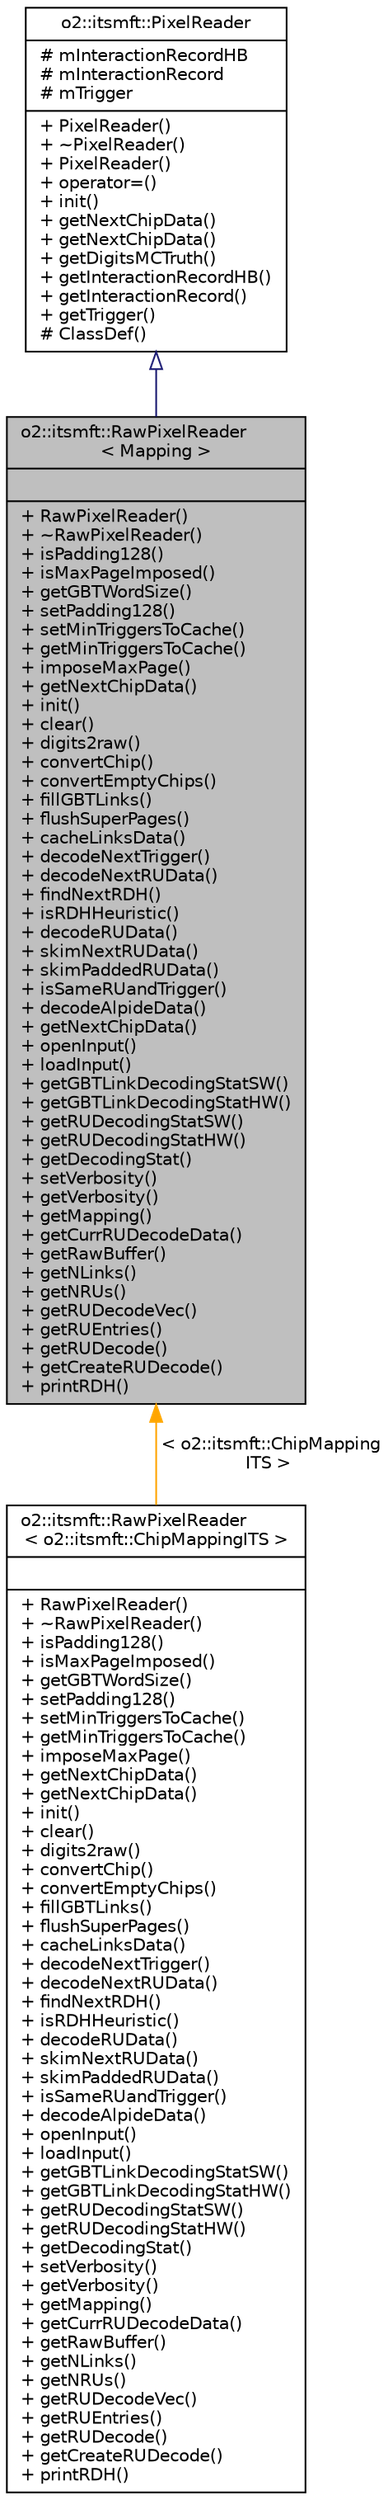 digraph "o2::itsmft::RawPixelReader&lt; Mapping &gt;"
{
 // INTERACTIVE_SVG=YES
  bgcolor="transparent";
  edge [fontname="Helvetica",fontsize="10",labelfontname="Helvetica",labelfontsize="10"];
  node [fontname="Helvetica",fontsize="10",shape=record];
  Node1 [label="{o2::itsmft::RawPixelReader\l\< Mapping \>\n||+ RawPixelReader()\l+ ~RawPixelReader()\l+ isPadding128()\l+ isMaxPageImposed()\l+ getGBTWordSize()\l+ setPadding128()\l+ setMinTriggersToCache()\l+ getMinTriggersToCache()\l+ imposeMaxPage()\l+ getNextChipData()\l+ init()\l+ clear()\l+ digits2raw()\l+ convertChip()\l+ convertEmptyChips()\l+ fillGBTLinks()\l+ flushSuperPages()\l+ cacheLinksData()\l+ decodeNextTrigger()\l+ decodeNextRUData()\l+ findNextRDH()\l+ isRDHHeuristic()\l+ decodeRUData()\l+ skimNextRUData()\l+ skimPaddedRUData()\l+ isSameRUandTrigger()\l+ decodeAlpideData()\l+ getNextChipData()\l+ openInput()\l+ loadInput()\l+ getGBTLinkDecodingStatSW()\l+ getGBTLinkDecodingStatHW()\l+ getRUDecodingStatSW()\l+ getRUDecodingStatHW()\l+ getDecodingStat()\l+ setVerbosity()\l+ getVerbosity()\l+ getMapping()\l+ getCurrRUDecodeData()\l+ getRawBuffer()\l+ getNLinks()\l+ getNRUs()\l+ getRUDecodeVec()\l+ getRUEntries()\l+ getRUDecode()\l+ getCreateRUDecode()\l+ printRDH()\l}",height=0.2,width=0.4,color="black", fillcolor="grey75", style="filled", fontcolor="black"];
  Node2 -> Node1 [dir="back",color="midnightblue",fontsize="10",style="solid",arrowtail="onormal",fontname="Helvetica"];
  Node2 [label="{o2::itsmft::PixelReader\n|# mInteractionRecordHB\l# mInteractionRecord\l# mTrigger\l|+ PixelReader()\l+ ~PixelReader()\l+ PixelReader()\l+ operator=()\l+ init()\l+ getNextChipData()\l+ getNextChipData()\l+ getDigitsMCTruth()\l+ getInteractionRecordHB()\l+ getInteractionRecord()\l+ getTrigger()\l# ClassDef()\l}",height=0.2,width=0.4,color="black",URL="$d1/d4f/classo2_1_1itsmft_1_1PixelReader.html",tooltip="PixelReader class for the ITSMFT. "];
  Node1 -> Node3 [dir="back",color="orange",fontsize="10",style="solid",label=" \< o2::itsmft::ChipMapping\lITS \>" ,fontname="Helvetica"];
  Node3 [label="{o2::itsmft::RawPixelReader\l\< o2::itsmft::ChipMappingITS \>\n||+ RawPixelReader()\l+ ~RawPixelReader()\l+ isPadding128()\l+ isMaxPageImposed()\l+ getGBTWordSize()\l+ setPadding128()\l+ setMinTriggersToCache()\l+ getMinTriggersToCache()\l+ imposeMaxPage()\l+ getNextChipData()\l+ getNextChipData()\l+ init()\l+ clear()\l+ digits2raw()\l+ convertChip()\l+ convertEmptyChips()\l+ fillGBTLinks()\l+ flushSuperPages()\l+ cacheLinksData()\l+ decodeNextTrigger()\l+ decodeNextRUData()\l+ findNextRDH()\l+ isRDHHeuristic()\l+ decodeRUData()\l+ skimNextRUData()\l+ skimPaddedRUData()\l+ isSameRUandTrigger()\l+ decodeAlpideData()\l+ openInput()\l+ loadInput()\l+ getGBTLinkDecodingStatSW()\l+ getGBTLinkDecodingStatHW()\l+ getRUDecodingStatSW()\l+ getRUDecodingStatHW()\l+ getDecodingStat()\l+ setVerbosity()\l+ getVerbosity()\l+ getMapping()\l+ getCurrRUDecodeData()\l+ getRawBuffer()\l+ getNLinks()\l+ getNRUs()\l+ getRUDecodeVec()\l+ getRUEntries()\l+ getRUDecode()\l+ getCreateRUDecode()\l+ printRDH()\l}",height=0.2,width=0.4,color="black",URL="$da/d57/classo2_1_1itsmft_1_1RawPixelReader.html"];
}
